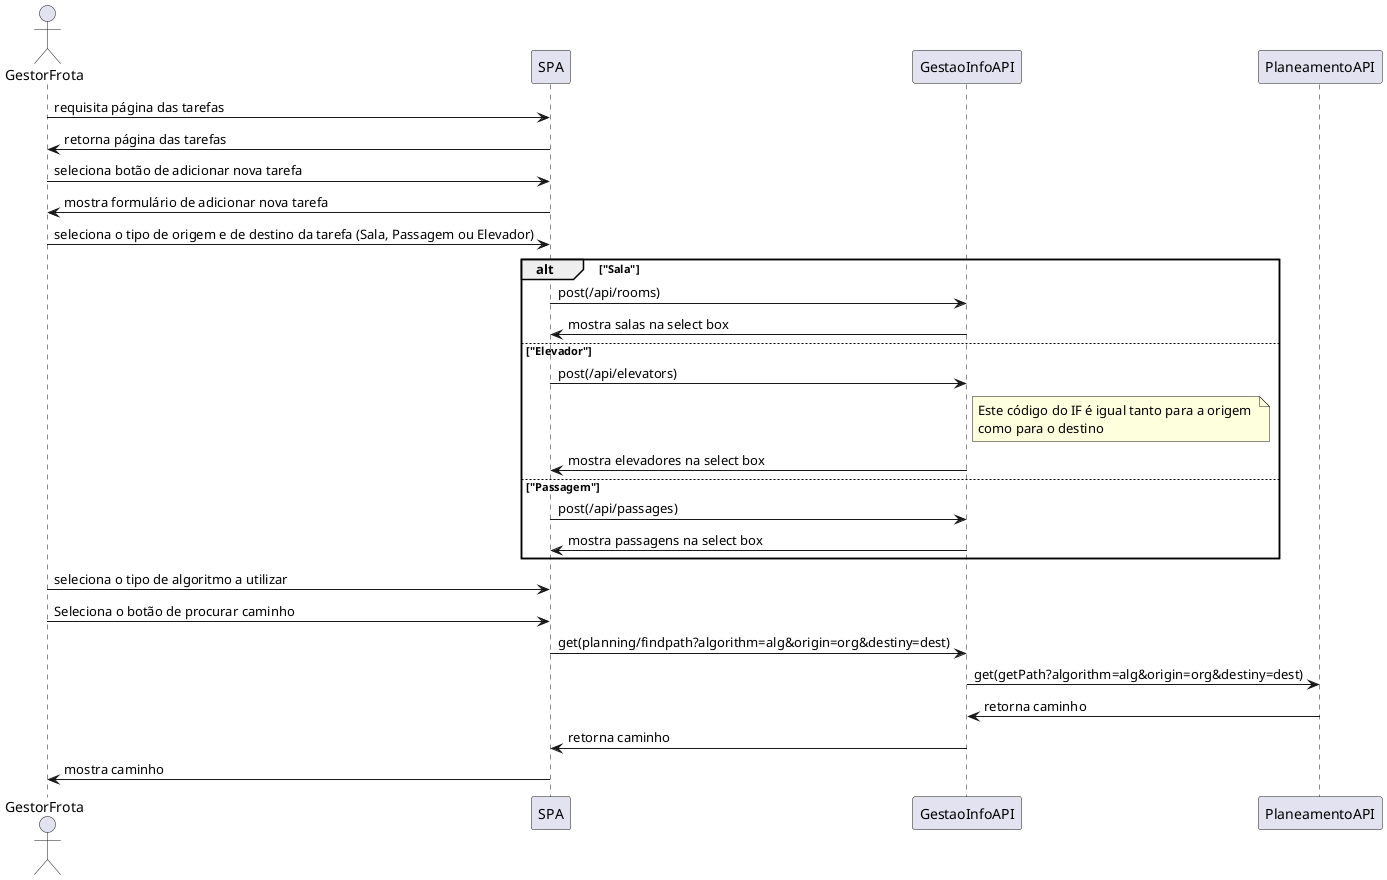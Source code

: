 @startuml

actor GestorFrota as User

participant SPA
participant "GestaoInfoAPI" as API
participant "PlaneamentoAPI" as MP

User -> SPA: requisita página das tarefas
SPA -> User: retorna página das tarefas

User -> SPA: seleciona botão de adicionar nova tarefa 
SPA -> User: mostra formulário de adicionar nova tarefa

User -> SPA: seleciona o tipo de origem e de destino da tarefa (Sala, Passagem ou Elevador)

alt "Sala"
SPA -> API: post(/api/rooms)
API -> SPA: mostra salas na select box

else "Elevador"
SPA -> API: post(/api/elevators)
note right of API 
    Este código do IF é igual tanto para a origem 
    como para o destino
end note
API -> SPA: mostra elevadores na select box

else "Passagem"
SPA -> API: post(/api/passages)
API -> SPA: mostra passagens na select box

end 

User -> SPA: seleciona o tipo de algoritmo a utilizar
User -> SPA: Seleciona o botão de procurar caminho


SPA -> API: get(planning/findpath?algorithm=alg&origin=org&destiny=dest)
API -> MP: get(getPath?algorithm=alg&origin=org&destiny=dest)

MP -> API: retorna caminho
API -> SPA: retorna caminho
SPA -> User: mostra caminho

@enduml